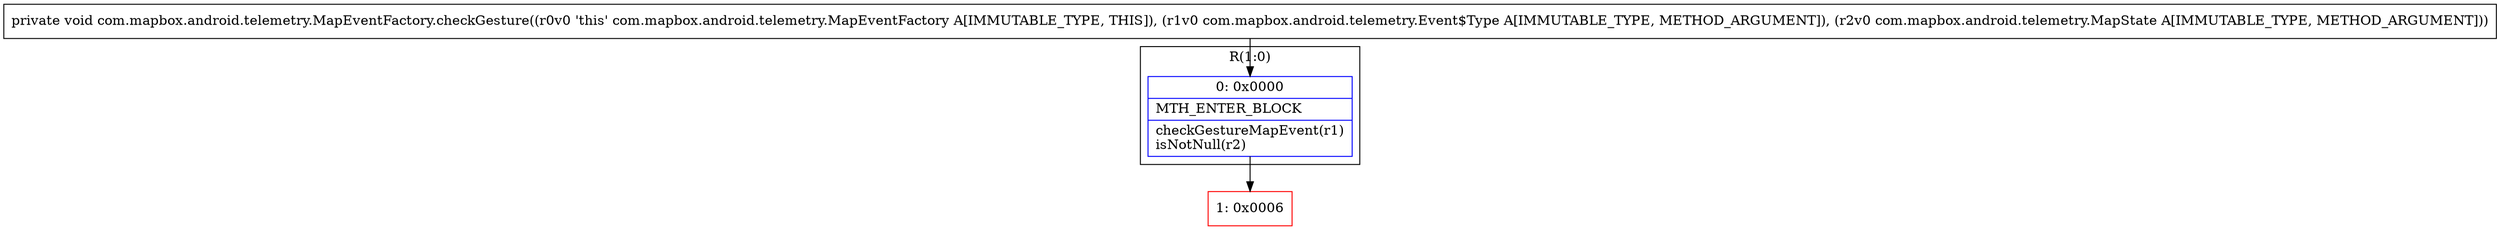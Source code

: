 digraph "CFG forcom.mapbox.android.telemetry.MapEventFactory.checkGesture(Lcom\/mapbox\/android\/telemetry\/Event$Type;Lcom\/mapbox\/android\/telemetry\/MapState;)V" {
subgraph cluster_Region_821226094 {
label = "R(1:0)";
node [shape=record,color=blue];
Node_0 [shape=record,label="{0\:\ 0x0000|MTH_ENTER_BLOCK\l|checkGestureMapEvent(r1)\lisNotNull(r2)\l}"];
}
Node_1 [shape=record,color=red,label="{1\:\ 0x0006}"];
MethodNode[shape=record,label="{private void com.mapbox.android.telemetry.MapEventFactory.checkGesture((r0v0 'this' com.mapbox.android.telemetry.MapEventFactory A[IMMUTABLE_TYPE, THIS]), (r1v0 com.mapbox.android.telemetry.Event$Type A[IMMUTABLE_TYPE, METHOD_ARGUMENT]), (r2v0 com.mapbox.android.telemetry.MapState A[IMMUTABLE_TYPE, METHOD_ARGUMENT])) }"];
MethodNode -> Node_0;
Node_0 -> Node_1;
}


